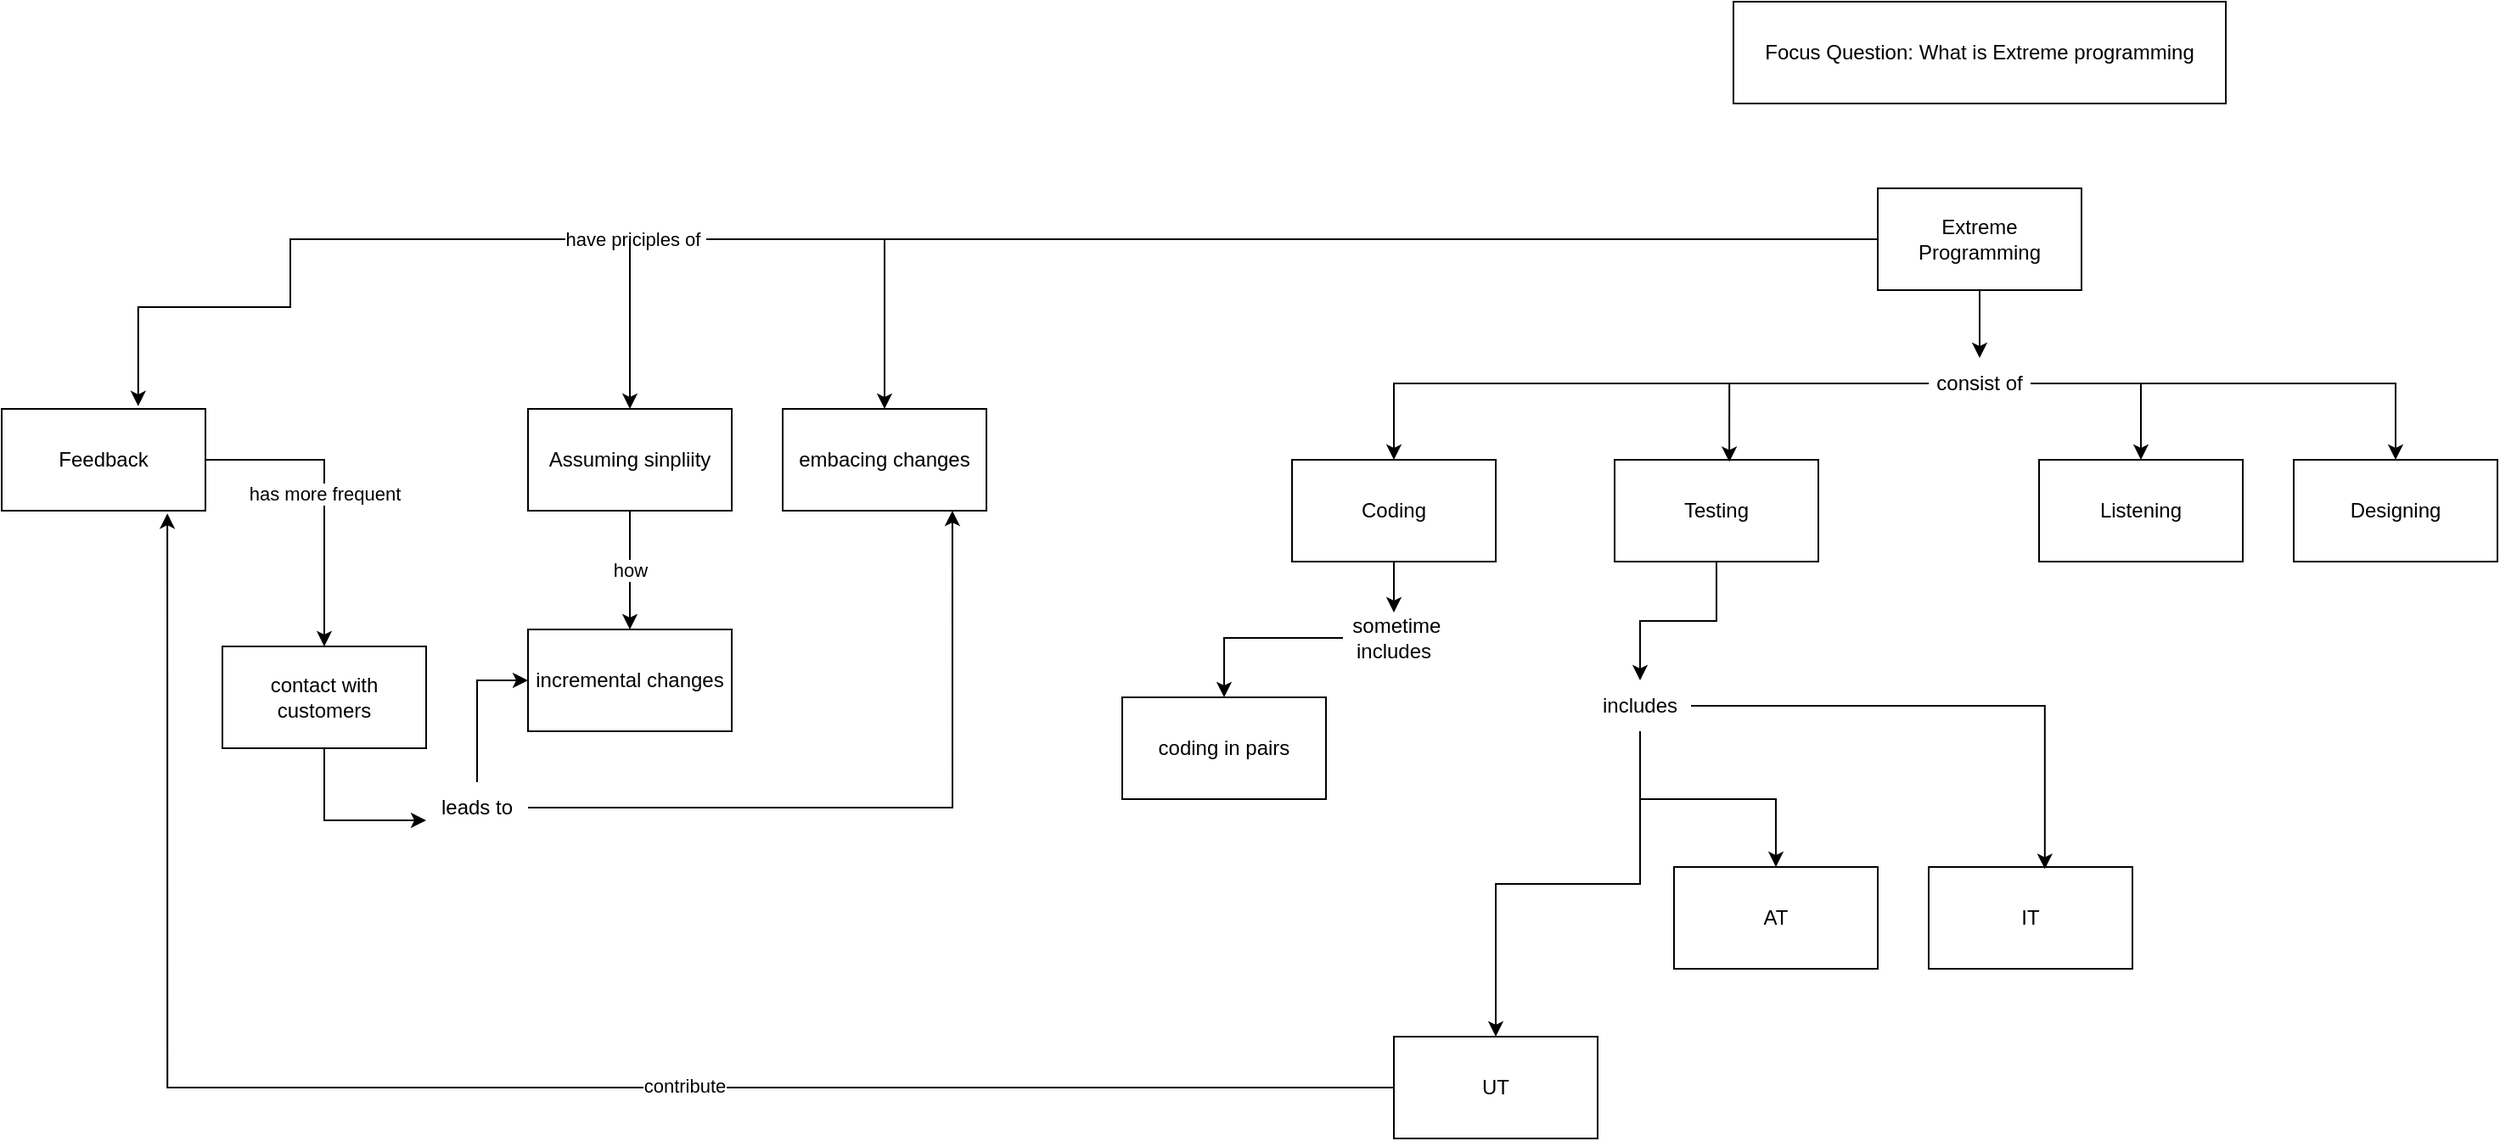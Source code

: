 <mxfile version="20.4.1" type="github">
  <diagram id="YKlcgn2YApg5S6SSq631" name="Page-1">
    <mxGraphModel dx="1888" dy="1818" grid="1" gridSize="10" guides="1" tooltips="1" connect="1" arrows="1" fold="1" page="1" pageScale="1" pageWidth="850" pageHeight="1100" math="0" shadow="0">
      <root>
        <mxCell id="0" />
        <mxCell id="1" parent="0" />
        <mxCell id="lN6HmynDONI7tCiRwWhm-1" value="Focus Question: What is Extreme programming&lt;br&gt;&lt;div style=&quot;font-size: calc(0.875em); line-height: 1.6; position: relative; z-index: 0; color: rgb(32, 33, 34); font-family: sans-serif; text-align: start;&quot; class=&quot;vector-body&quot; id=&quot;bodyContent&quot;&gt;&lt;/div&gt;" style="whiteSpace=wrap;html=1;" vertex="1" parent="1">
          <mxGeometry x="220" y="-90" width="290" height="60" as="geometry" />
        </mxCell>
        <mxCell id="lN6HmynDONI7tCiRwWhm-39" style="edgeStyle=orthogonalEdgeStyle;rounded=0;orthogonalLoop=1;jettySize=auto;html=1;entryX=0.5;entryY=0;entryDx=0;entryDy=0;" edge="1" parent="1" source="lN6HmynDONI7tCiRwWhm-3" target="lN6HmynDONI7tCiRwWhm-38">
          <mxGeometry relative="1" as="geometry" />
        </mxCell>
        <mxCell id="lN6HmynDONI7tCiRwWhm-3" value="Testing" style="whiteSpace=wrap;html=1;" vertex="1" parent="1">
          <mxGeometry x="150" y="180" width="120" height="60" as="geometry" />
        </mxCell>
        <mxCell id="lN6HmynDONI7tCiRwWhm-4" value="Listening" style="whiteSpace=wrap;html=1;" vertex="1" parent="1">
          <mxGeometry x="400" y="180" width="120" height="60" as="geometry" />
        </mxCell>
        <mxCell id="lN6HmynDONI7tCiRwWhm-45" style="edgeStyle=orthogonalEdgeStyle;rounded=0;orthogonalLoop=1;jettySize=auto;html=1;" edge="1" parent="1" source="lN6HmynDONI7tCiRwWhm-6" target="lN6HmynDONI7tCiRwWhm-44">
          <mxGeometry relative="1" as="geometry" />
        </mxCell>
        <mxCell id="lN6HmynDONI7tCiRwWhm-6" value="Coding" style="whiteSpace=wrap;html=1;" vertex="1" parent="1">
          <mxGeometry x="-40" y="180" width="120" height="60" as="geometry" />
        </mxCell>
        <mxCell id="lN6HmynDONI7tCiRwWhm-7" value="Designing" style="whiteSpace=wrap;html=1;" vertex="1" parent="1">
          <mxGeometry x="550" y="180" width="120" height="60" as="geometry" />
        </mxCell>
        <mxCell id="lN6HmynDONI7tCiRwWhm-29" style="edgeStyle=orthogonalEdgeStyle;rounded=0;orthogonalLoop=1;jettySize=auto;html=1;entryX=0.5;entryY=0;entryDx=0;entryDy=0;" edge="1" parent="1" source="lN6HmynDONI7tCiRwWhm-12" target="lN6HmynDONI7tCiRwWhm-21">
          <mxGeometry relative="1" as="geometry" />
        </mxCell>
        <mxCell id="lN6HmynDONI7tCiRwWhm-56" style="edgeStyle=orthogonalEdgeStyle;rounded=0;orthogonalLoop=1;jettySize=auto;html=1;entryX=0.67;entryY=-0.027;entryDx=0;entryDy=0;entryPerimeter=0;" edge="1" parent="1" source="lN6HmynDONI7tCiRwWhm-12" target="lN6HmynDONI7tCiRwWhm-47">
          <mxGeometry relative="1" as="geometry">
            <mxPoint x="-310" y="90" as="targetPoint" />
            <Array as="points">
              <mxPoint x="-630" y="50" />
              <mxPoint x="-630" y="90" />
              <mxPoint x="-720" y="90" />
            </Array>
          </mxGeometry>
        </mxCell>
        <mxCell id="lN6HmynDONI7tCiRwWhm-57" value="have priciples of&amp;nbsp;" style="edgeLabel;html=1;align=center;verticalAlign=middle;resizable=0;points=[];" vertex="1" connectable="0" parent="lN6HmynDONI7tCiRwWhm-56">
          <mxGeometry x="0.305" relative="1" as="geometry">
            <mxPoint as="offset" />
          </mxGeometry>
        </mxCell>
        <mxCell id="lN6HmynDONI7tCiRwWhm-12" value="Extreme Programming" style="whiteSpace=wrap;html=1;" vertex="1" parent="1">
          <mxGeometry x="305" y="20" width="120" height="60" as="geometry" />
        </mxCell>
        <mxCell id="lN6HmynDONI7tCiRwWhm-31" style="edgeStyle=orthogonalEdgeStyle;rounded=0;orthogonalLoop=1;jettySize=auto;html=1;entryX=0.5;entryY=0;entryDx=0;entryDy=0;" edge="1" parent="1" source="lN6HmynDONI7tCiRwWhm-21" target="lN6HmynDONI7tCiRwWhm-6">
          <mxGeometry relative="1" as="geometry" />
        </mxCell>
        <mxCell id="lN6HmynDONI7tCiRwWhm-33" style="edgeStyle=orthogonalEdgeStyle;rounded=0;orthogonalLoop=1;jettySize=auto;html=1;entryX=0.5;entryY=0;entryDx=0;entryDy=0;" edge="1" parent="1" source="lN6HmynDONI7tCiRwWhm-21" target="lN6HmynDONI7tCiRwWhm-4">
          <mxGeometry relative="1" as="geometry" />
        </mxCell>
        <mxCell id="lN6HmynDONI7tCiRwWhm-34" style="edgeStyle=orthogonalEdgeStyle;rounded=0;orthogonalLoop=1;jettySize=auto;html=1;entryX=0.5;entryY=0;entryDx=0;entryDy=0;" edge="1" parent="1" source="lN6HmynDONI7tCiRwWhm-21" target="lN6HmynDONI7tCiRwWhm-7">
          <mxGeometry relative="1" as="geometry" />
        </mxCell>
        <mxCell id="lN6HmynDONI7tCiRwWhm-52" style="edgeStyle=orthogonalEdgeStyle;rounded=0;orthogonalLoop=1;jettySize=auto;html=1;entryX=0.563;entryY=0.02;entryDx=0;entryDy=0;entryPerimeter=0;" edge="1" parent="1" source="lN6HmynDONI7tCiRwWhm-21" target="lN6HmynDONI7tCiRwWhm-3">
          <mxGeometry relative="1" as="geometry" />
        </mxCell>
        <mxCell id="lN6HmynDONI7tCiRwWhm-21" value="consist of" style="text;html=1;strokeColor=none;fillColor=none;align=center;verticalAlign=middle;whiteSpace=wrap;rounded=0;" vertex="1" parent="1">
          <mxGeometry x="335" y="120" width="60" height="30" as="geometry" />
        </mxCell>
        <mxCell id="lN6HmynDONI7tCiRwWhm-50" style="edgeStyle=orthogonalEdgeStyle;rounded=0;orthogonalLoop=1;jettySize=auto;html=1;entryX=0.813;entryY=1.027;entryDx=0;entryDy=0;entryPerimeter=0;" edge="1" parent="1" source="lN6HmynDONI7tCiRwWhm-35" target="lN6HmynDONI7tCiRwWhm-47">
          <mxGeometry relative="1" as="geometry" />
        </mxCell>
        <mxCell id="lN6HmynDONI7tCiRwWhm-51" value="contribute" style="edgeLabel;html=1;align=center;verticalAlign=middle;resizable=0;points=[];" vertex="1" connectable="0" parent="lN6HmynDONI7tCiRwWhm-50">
          <mxGeometry x="-0.211" y="-1" relative="1" as="geometry">
            <mxPoint as="offset" />
          </mxGeometry>
        </mxCell>
        <mxCell id="lN6HmynDONI7tCiRwWhm-35" value="UT" style="whiteSpace=wrap;html=1;" vertex="1" parent="1">
          <mxGeometry x="20" y="520" width="120" height="60" as="geometry" />
        </mxCell>
        <mxCell id="lN6HmynDONI7tCiRwWhm-36" value="AT" style="whiteSpace=wrap;html=1;" vertex="1" parent="1">
          <mxGeometry x="185" y="420" width="120" height="60" as="geometry" />
        </mxCell>
        <mxCell id="lN6HmynDONI7tCiRwWhm-37" value="IT" style="whiteSpace=wrap;html=1;" vertex="1" parent="1">
          <mxGeometry x="335" y="420" width="120" height="60" as="geometry" />
        </mxCell>
        <mxCell id="lN6HmynDONI7tCiRwWhm-40" style="edgeStyle=orthogonalEdgeStyle;rounded=0;orthogonalLoop=1;jettySize=auto;html=1;entryX=0.5;entryY=0;entryDx=0;entryDy=0;" edge="1" parent="1" source="lN6HmynDONI7tCiRwWhm-38" target="lN6HmynDONI7tCiRwWhm-35">
          <mxGeometry relative="1" as="geometry" />
        </mxCell>
        <mxCell id="lN6HmynDONI7tCiRwWhm-41" style="edgeStyle=orthogonalEdgeStyle;rounded=0;orthogonalLoop=1;jettySize=auto;html=1;" edge="1" parent="1" source="lN6HmynDONI7tCiRwWhm-38" target="lN6HmynDONI7tCiRwWhm-36">
          <mxGeometry relative="1" as="geometry" />
        </mxCell>
        <mxCell id="lN6HmynDONI7tCiRwWhm-42" style="edgeStyle=orthogonalEdgeStyle;rounded=0;orthogonalLoop=1;jettySize=auto;html=1;entryX=0.57;entryY=0.02;entryDx=0;entryDy=0;entryPerimeter=0;" edge="1" parent="1" source="lN6HmynDONI7tCiRwWhm-38" target="lN6HmynDONI7tCiRwWhm-37">
          <mxGeometry relative="1" as="geometry" />
        </mxCell>
        <mxCell id="lN6HmynDONI7tCiRwWhm-38" value="includes" style="text;html=1;strokeColor=none;fillColor=none;align=center;verticalAlign=middle;whiteSpace=wrap;rounded=0;" vertex="1" parent="1">
          <mxGeometry x="135" y="310" width="60" height="30" as="geometry" />
        </mxCell>
        <mxCell id="lN6HmynDONI7tCiRwWhm-43" value="coding in pairs" style="whiteSpace=wrap;html=1;" vertex="1" parent="1">
          <mxGeometry x="-140" y="320" width="120" height="60" as="geometry" />
        </mxCell>
        <mxCell id="lN6HmynDONI7tCiRwWhm-46" style="edgeStyle=orthogonalEdgeStyle;rounded=0;orthogonalLoop=1;jettySize=auto;html=1;entryX=0.5;entryY=0;entryDx=0;entryDy=0;" edge="1" parent="1" source="lN6HmynDONI7tCiRwWhm-44" target="lN6HmynDONI7tCiRwWhm-43">
          <mxGeometry relative="1" as="geometry" />
        </mxCell>
        <mxCell id="lN6HmynDONI7tCiRwWhm-44" value="&amp;nbsp;sometime includes" style="text;html=1;strokeColor=none;fillColor=none;align=center;verticalAlign=middle;whiteSpace=wrap;rounded=0;" vertex="1" parent="1">
          <mxGeometry x="-10" y="270" width="60" height="30" as="geometry" />
        </mxCell>
        <mxCell id="lN6HmynDONI7tCiRwWhm-61" value="has more frequent" style="edgeStyle=orthogonalEdgeStyle;rounded=0;orthogonalLoop=1;jettySize=auto;html=1;entryX=0.5;entryY=0;entryDx=0;entryDy=0;" edge="1" parent="1" source="lN6HmynDONI7tCiRwWhm-47" target="lN6HmynDONI7tCiRwWhm-60">
          <mxGeometry relative="1" as="geometry" />
        </mxCell>
        <mxCell id="lN6HmynDONI7tCiRwWhm-47" value="Feedback" style="whiteSpace=wrap;html=1;" vertex="1" parent="1">
          <mxGeometry x="-800" y="150" width="120" height="60" as="geometry" />
        </mxCell>
        <mxCell id="lN6HmynDONI7tCiRwWhm-54" value="how" style="edgeStyle=orthogonalEdgeStyle;rounded=0;orthogonalLoop=1;jettySize=auto;html=1;entryX=0.5;entryY=0;entryDx=0;entryDy=0;" edge="1" parent="1" source="lN6HmynDONI7tCiRwWhm-48" target="lN6HmynDONI7tCiRwWhm-53">
          <mxGeometry relative="1" as="geometry" />
        </mxCell>
        <mxCell id="lN6HmynDONI7tCiRwWhm-48" value="Assuming sinpliity" style="whiteSpace=wrap;html=1;" vertex="1" parent="1">
          <mxGeometry x="-490" y="150" width="120" height="60" as="geometry" />
        </mxCell>
        <mxCell id="lN6HmynDONI7tCiRwWhm-49" value="embacing changes" style="whiteSpace=wrap;html=1;" vertex="1" parent="1">
          <mxGeometry x="-340" y="150" width="120" height="60" as="geometry" />
        </mxCell>
        <mxCell id="lN6HmynDONI7tCiRwWhm-53" value="incremental changes" style="whiteSpace=wrap;html=1;" vertex="1" parent="1">
          <mxGeometry x="-490" y="280" width="120" height="60" as="geometry" />
        </mxCell>
        <mxCell id="lN6HmynDONI7tCiRwWhm-58" value="" style="edgeStyle=none;orthogonalLoop=1;jettySize=auto;html=1;rounded=0;entryX=0.5;entryY=0;entryDx=0;entryDy=0;" edge="1" parent="1" target="lN6HmynDONI7tCiRwWhm-48">
          <mxGeometry width="80" relative="1" as="geometry">
            <mxPoint x="-430" y="50" as="sourcePoint" />
            <mxPoint x="-180" y="80" as="targetPoint" />
            <Array as="points" />
          </mxGeometry>
        </mxCell>
        <mxCell id="lN6HmynDONI7tCiRwWhm-59" value="" style="edgeStyle=none;orthogonalLoop=1;jettySize=auto;html=1;rounded=0;entryX=0.5;entryY=0;entryDx=0;entryDy=0;" edge="1" parent="1" target="lN6HmynDONI7tCiRwWhm-49">
          <mxGeometry width="80" relative="1" as="geometry">
            <mxPoint x="-280" y="50" as="sourcePoint" />
            <mxPoint x="-230" y="100" as="targetPoint" />
            <Array as="points" />
          </mxGeometry>
        </mxCell>
        <mxCell id="lN6HmynDONI7tCiRwWhm-64" style="edgeStyle=orthogonalEdgeStyle;rounded=0;orthogonalLoop=1;jettySize=auto;html=1;exitX=0.5;exitY=1;exitDx=0;exitDy=0;entryX=0;entryY=0.75;entryDx=0;entryDy=0;" edge="1" parent="1" source="lN6HmynDONI7tCiRwWhm-60" target="lN6HmynDONI7tCiRwWhm-63">
          <mxGeometry relative="1" as="geometry" />
        </mxCell>
        <mxCell id="lN6HmynDONI7tCiRwWhm-60" value="contact with customers" style="whiteSpace=wrap;html=1;" vertex="1" parent="1">
          <mxGeometry x="-670" y="290" width="120" height="60" as="geometry" />
        </mxCell>
        <mxCell id="lN6HmynDONI7tCiRwWhm-65" style="edgeStyle=orthogonalEdgeStyle;rounded=0;orthogonalLoop=1;jettySize=auto;html=1;exitX=1;exitY=0.5;exitDx=0;exitDy=0;entryX=0.833;entryY=1;entryDx=0;entryDy=0;entryPerimeter=0;" edge="1" parent="1" source="lN6HmynDONI7tCiRwWhm-63" target="lN6HmynDONI7tCiRwWhm-49">
          <mxGeometry relative="1" as="geometry" />
        </mxCell>
        <mxCell id="lN6HmynDONI7tCiRwWhm-66" style="edgeStyle=orthogonalEdgeStyle;rounded=0;orthogonalLoop=1;jettySize=auto;html=1;entryX=0;entryY=0.5;entryDx=0;entryDy=0;" edge="1" parent="1" source="lN6HmynDONI7tCiRwWhm-63" target="lN6HmynDONI7tCiRwWhm-53">
          <mxGeometry relative="1" as="geometry" />
        </mxCell>
        <mxCell id="lN6HmynDONI7tCiRwWhm-63" value="leads to" style="text;html=1;strokeColor=none;fillColor=none;align=center;verticalAlign=middle;whiteSpace=wrap;rounded=0;" vertex="1" parent="1">
          <mxGeometry x="-550" y="370" width="60" height="30" as="geometry" />
        </mxCell>
      </root>
    </mxGraphModel>
  </diagram>
</mxfile>
